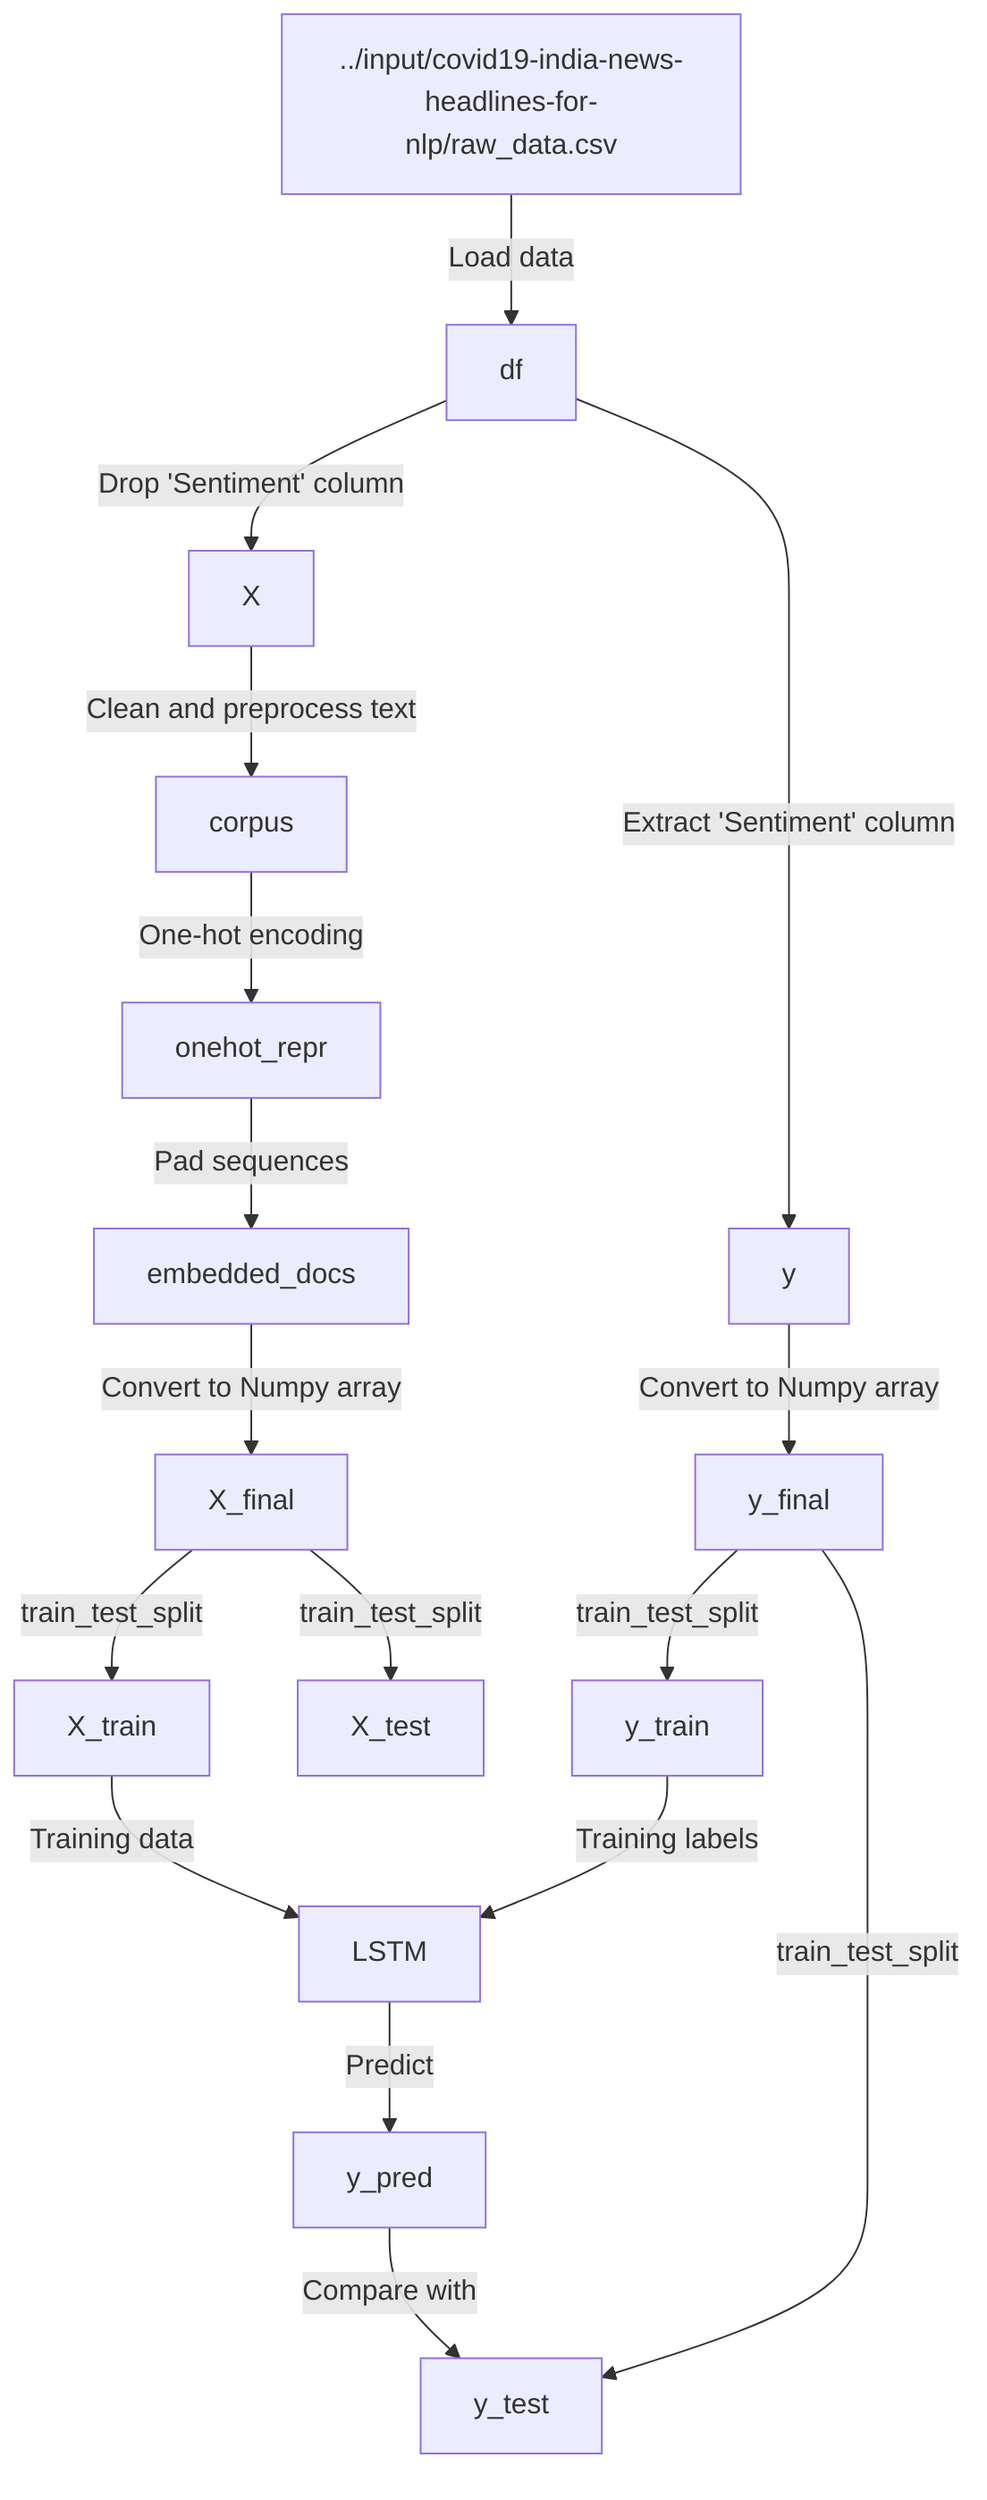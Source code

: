 flowchart TD
    %% Data sources
    A["../input/covid19-india-news-headlines-for-nlp/raw_data.csv"] -->|Load data| B["df"]
    
    %% Data variables
    B -->|Drop 'Sentiment' column| C["X"]
    B -->|Extract 'Sentiment' column| D["y"]
    C -->|Clean and preprocess text| E["corpus"]
    E -->|One-hot encoding| F["onehot_repr"]
    F -->|Pad sequences| G["embedded_docs"]
    G -->|Convert to Numpy array| H["X_final"]
    D -->|Convert to Numpy array| I["y_final"]
    
    %% Train/Test split
    H -->|train_test_split| J["X_train"]
    H -->|train_test_split| K["X_test"]
    I -->|train_test_split| L["y_train"]
    I -->|train_test_split| M["y_test"]
    
    %% Model Training
    J -->|Training data| N["LSTM"]
    L -->|Training labels| N
    
    %% Model Prediction
    N -->|Predict| O["y_pred"]
    
    %% Evaluation
    O -->|Compare with| M

    %% Comments explaining nodes
    click A href "https://github.com/center-for-object-cognizance/sketch-creator" "Node represents the raw data CSV file."
    click B href "https://github.com/center-for-object-cognizance/sketch-creator" "DataFrame holding raw data loaded from CSV."
    click C href "https://github.com/center-for-object-cognizance/sketch-creator" "Independent variable: headlines."
    click D href "https://github.com/center-for-object-cognizance/sketch-creator" "Dependent variable: sentiment labels."
    click E href "https://github.com/center-for-object-cognizance/sketch-creator" "Cleaned and preprocessed headlines."
    click F href "https://github.com/center-for-object-cognizance/sketch-creator" "One-hot encoded representation."
    click G href "https://github.com/center-for-object-cognizance/sketch-creator" "Padded sequences for LSTM input."
    click H href "https://github.com/center-for-object-cognizance/sketch-creator" "Final feature array for model training/testing."
    click I href "https://github.com/center-for-object-cognizance/sketch-creator" "Final label array for model training/testing."
    click J href "https://github.com/center-for-object-cognizance/sketch-creator" "Training set of features."
    click K href "https://github.com/center-for-object-cognizance/sketch-creator" "Testing set of features."
    click L href "https://github.com/center-for-object-cognizance/sketch-creator" "Training set of labels."
    click M href "https://github.com/center-for-object-cognizance/sketch-creator" "Testing set of labels."
    click N href "https://github.com/center-for-object-cognizance/sketch-creator" "LSTM model with specified parameters."
    click O href "https://github.com/center-for-object-cognizance/sketch-creator" "Predictions made by the model."